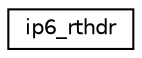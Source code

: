 digraph "Graphical Class Hierarchy"
{
 // LATEX_PDF_SIZE
  edge [fontname="Helvetica",fontsize="10",labelfontname="Helvetica",labelfontsize="10"];
  node [fontname="Helvetica",fontsize="10",shape=record];
  rankdir="LR";
  Node0 [label="ip6_rthdr",height=0.2,width=0.4,color="black", fillcolor="white", style="filled",URL="$dd/d97/net__util_8h.html#dd/d01/structip6__rthdr",tooltip=" "];
}
